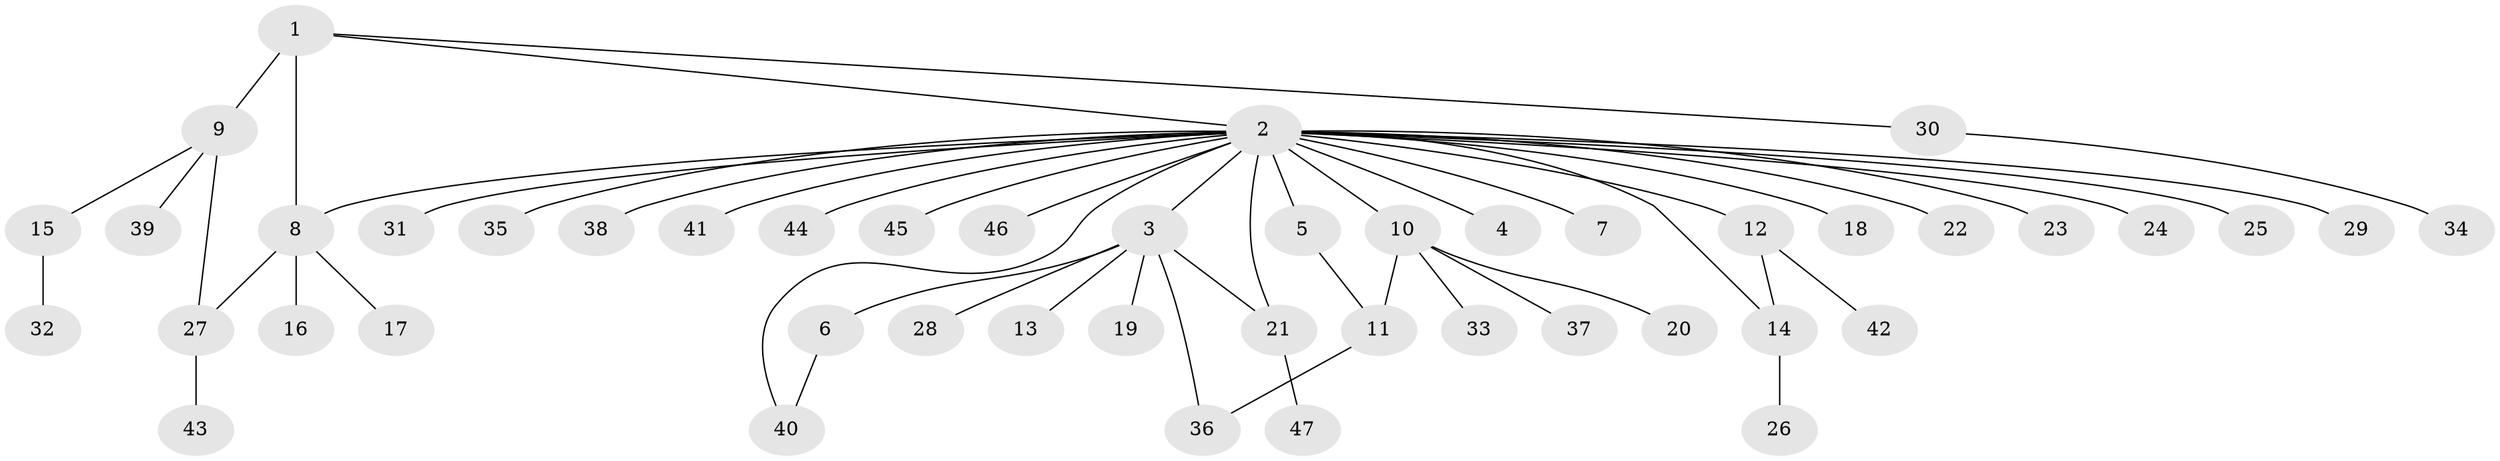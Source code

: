 // original degree distribution, {3: 0.06493506493506493, 26: 0.012987012987012988, 10: 0.012987012987012988, 1: 0.6493506493506493, 4: 0.06493506493506493, 11: 0.012987012987012988, 6: 0.025974025974025976, 2: 0.15584415584415584}
// Generated by graph-tools (version 1.1) at 2025/50/03/04/25 22:50:40]
// undirected, 47 vertices, 53 edges
graph export_dot {
  node [color=gray90,style=filled];
  1;
  2;
  3;
  4;
  5;
  6;
  7;
  8;
  9;
  10;
  11;
  12;
  13;
  14;
  15;
  16;
  17;
  18;
  19;
  20;
  21;
  22;
  23;
  24;
  25;
  26;
  27;
  28;
  29;
  30;
  31;
  32;
  33;
  34;
  35;
  36;
  37;
  38;
  39;
  40;
  41;
  42;
  43;
  44;
  45;
  46;
  47;
  1 -- 2 [weight=1.0];
  1 -- 8 [weight=1.0];
  1 -- 9 [weight=2.0];
  1 -- 30 [weight=1.0];
  2 -- 3 [weight=1.0];
  2 -- 4 [weight=1.0];
  2 -- 5 [weight=1.0];
  2 -- 7 [weight=1.0];
  2 -- 8 [weight=1.0];
  2 -- 10 [weight=1.0];
  2 -- 12 [weight=1.0];
  2 -- 14 [weight=1.0];
  2 -- 18 [weight=1.0];
  2 -- 21 [weight=1.0];
  2 -- 22 [weight=1.0];
  2 -- 23 [weight=1.0];
  2 -- 24 [weight=1.0];
  2 -- 25 [weight=1.0];
  2 -- 29 [weight=1.0];
  2 -- 31 [weight=1.0];
  2 -- 35 [weight=1.0];
  2 -- 38 [weight=1.0];
  2 -- 40 [weight=1.0];
  2 -- 41 [weight=1.0];
  2 -- 44 [weight=1.0];
  2 -- 45 [weight=1.0];
  2 -- 46 [weight=1.0];
  3 -- 6 [weight=1.0];
  3 -- 13 [weight=1.0];
  3 -- 19 [weight=3.0];
  3 -- 21 [weight=1.0];
  3 -- 28 [weight=1.0];
  3 -- 36 [weight=1.0];
  5 -- 11 [weight=2.0];
  6 -- 40 [weight=1.0];
  8 -- 16 [weight=6.0];
  8 -- 17 [weight=1.0];
  8 -- 27 [weight=1.0];
  9 -- 15 [weight=1.0];
  9 -- 27 [weight=1.0];
  9 -- 39 [weight=1.0];
  10 -- 11 [weight=1.0];
  10 -- 20 [weight=1.0];
  10 -- 33 [weight=1.0];
  10 -- 37 [weight=1.0];
  11 -- 36 [weight=1.0];
  12 -- 14 [weight=1.0];
  12 -- 42 [weight=1.0];
  14 -- 26 [weight=1.0];
  15 -- 32 [weight=1.0];
  21 -- 47 [weight=1.0];
  27 -- 43 [weight=1.0];
  30 -- 34 [weight=1.0];
}
